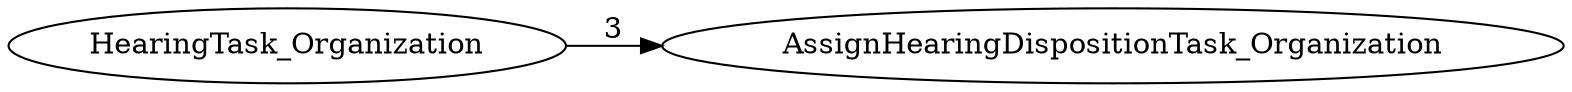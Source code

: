 digraph G {
rankdir="LR";
"HearingTask_Organization" -> "AssignHearingDispositionTask_Organization" [label=3]
}